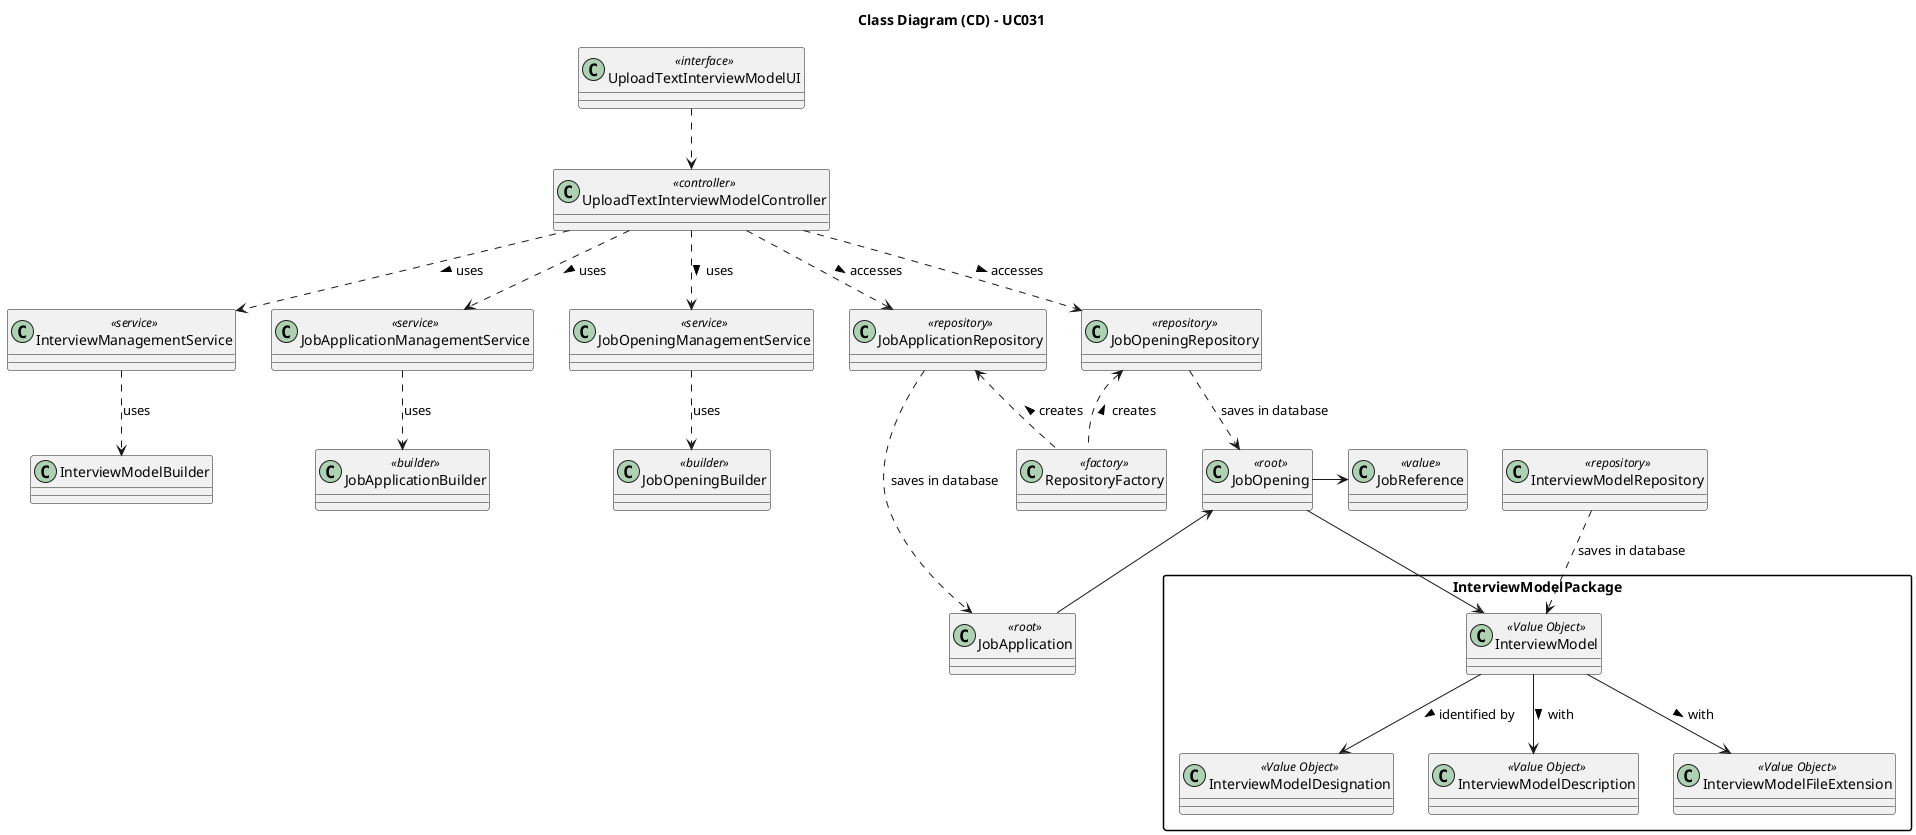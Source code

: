 @startuml
skinparam packageStyle rectangle
skinparam shadowing false

skinparam classAttributeIconSize 0

title Class Diagram (CD) - UC031

class UploadTextInterviewModelUI <<interface>>
class UploadTextInterviewModelController <<controller>>
class InterviewManagementService <<service>>
class JobApplicationManagementService <<service>>
class JobOpeningManagementService <<service>>
class JobApplicationRepository <<repository>>
class JobOpeningRepository <<repository>>
class InterviewModelRepository <<repository>>
class RepositoryFactory <<factory>>
class JobApplication <<root>>
class JobOpening <<root>>

class JobOpeningBuilder <<builder>>
class JobApplicationBuilder <<builder>>

class JobReference <<value>>

package InterviewModelPackage {
    class InterviewModel <<Value Object>>
    class InterviewModelDesignation <<Value Object>>
    class InterviewModelDescription <<Value Object>>
    class InterviewModelFileExtension <<Value Object>>
}


UploadTextInterviewModelUI ..> UploadTextInterviewModelController

UploadTextInterviewModelController ..> InterviewManagementService : uses >
UploadTextInterviewModelController ..> JobApplicationManagementService : uses >
UploadTextInterviewModelController ..> JobOpeningManagementService : uses >

UploadTextInterviewModelController ..> JobOpeningRepository : accesses >
UploadTextInterviewModelController ..> JobApplicationRepository : accesses >

JobOpeningManagementService ..> JobOpeningBuilder : uses
JobApplicationManagementService ..> JobApplicationBuilder : uses
InterviewManagementService ..> InterviewModelBuilder : uses

JobOpeningRepository <.. RepositoryFactory : creates <
JobApplicationRepository <.. RepositoryFactory : creates <
JobOpeningRepository ..> JobOpening : saves in database
JobApplicationRepository ..> JobApplication : saves in database
InterviewModelRepository ..> InterviewModel : saves in database

JobOpening -> JobReference
JobOpening <-- JobApplication
JobOpening --> InterviewModel

InterviewModel --> InterviewModelDesignation : identified by >
InterviewModel --> InterviewModelDescription : with >
InterviewModel --> InterviewModelFileExtension : with >

@enduml